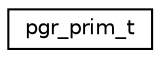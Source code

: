 digraph "Graphical Class Hierarchy"
{
  edge [fontname="Helvetica",fontsize="10",labelfontname="Helvetica",labelfontsize="10"];
  node [fontname="Helvetica",fontsize="10",shape=record];
  rankdir="LR";
  Node1 [label="pgr_prim_t",height=0.2,width=0.4,color="black", fillcolor="white", style="filled",URL="$structpgr__prim__t.html"];
}
